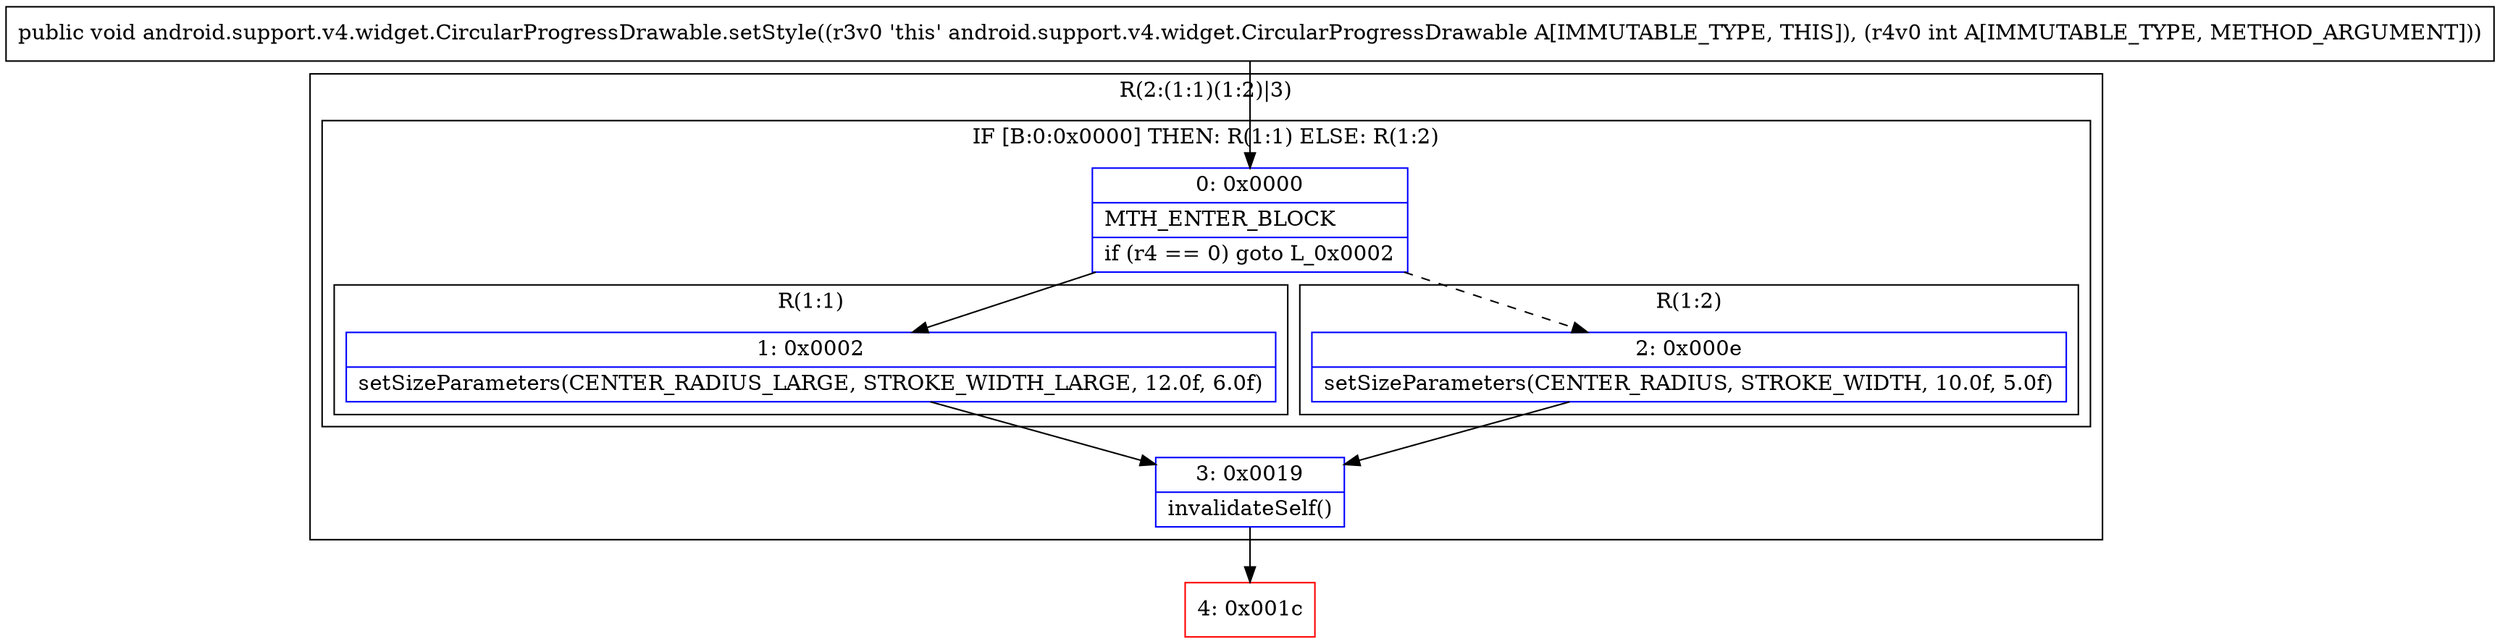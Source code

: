 digraph "CFG forandroid.support.v4.widget.CircularProgressDrawable.setStyle(I)V" {
subgraph cluster_Region_1596567586 {
label = "R(2:(1:1)(1:2)|3)";
node [shape=record,color=blue];
subgraph cluster_IfRegion_1343655580 {
label = "IF [B:0:0x0000] THEN: R(1:1) ELSE: R(1:2)";
node [shape=record,color=blue];
Node_0 [shape=record,label="{0\:\ 0x0000|MTH_ENTER_BLOCK\l|if (r4 == 0) goto L_0x0002\l}"];
subgraph cluster_Region_1995512949 {
label = "R(1:1)";
node [shape=record,color=blue];
Node_1 [shape=record,label="{1\:\ 0x0002|setSizeParameters(CENTER_RADIUS_LARGE, STROKE_WIDTH_LARGE, 12.0f, 6.0f)\l}"];
}
subgraph cluster_Region_154028127 {
label = "R(1:2)";
node [shape=record,color=blue];
Node_2 [shape=record,label="{2\:\ 0x000e|setSizeParameters(CENTER_RADIUS, STROKE_WIDTH, 10.0f, 5.0f)\l}"];
}
}
Node_3 [shape=record,label="{3\:\ 0x0019|invalidateSelf()\l}"];
}
Node_4 [shape=record,color=red,label="{4\:\ 0x001c}"];
MethodNode[shape=record,label="{public void android.support.v4.widget.CircularProgressDrawable.setStyle((r3v0 'this' android.support.v4.widget.CircularProgressDrawable A[IMMUTABLE_TYPE, THIS]), (r4v0 int A[IMMUTABLE_TYPE, METHOD_ARGUMENT])) }"];
MethodNode -> Node_0;
Node_0 -> Node_1;
Node_0 -> Node_2[style=dashed];
Node_1 -> Node_3;
Node_2 -> Node_3;
Node_3 -> Node_4;
}

